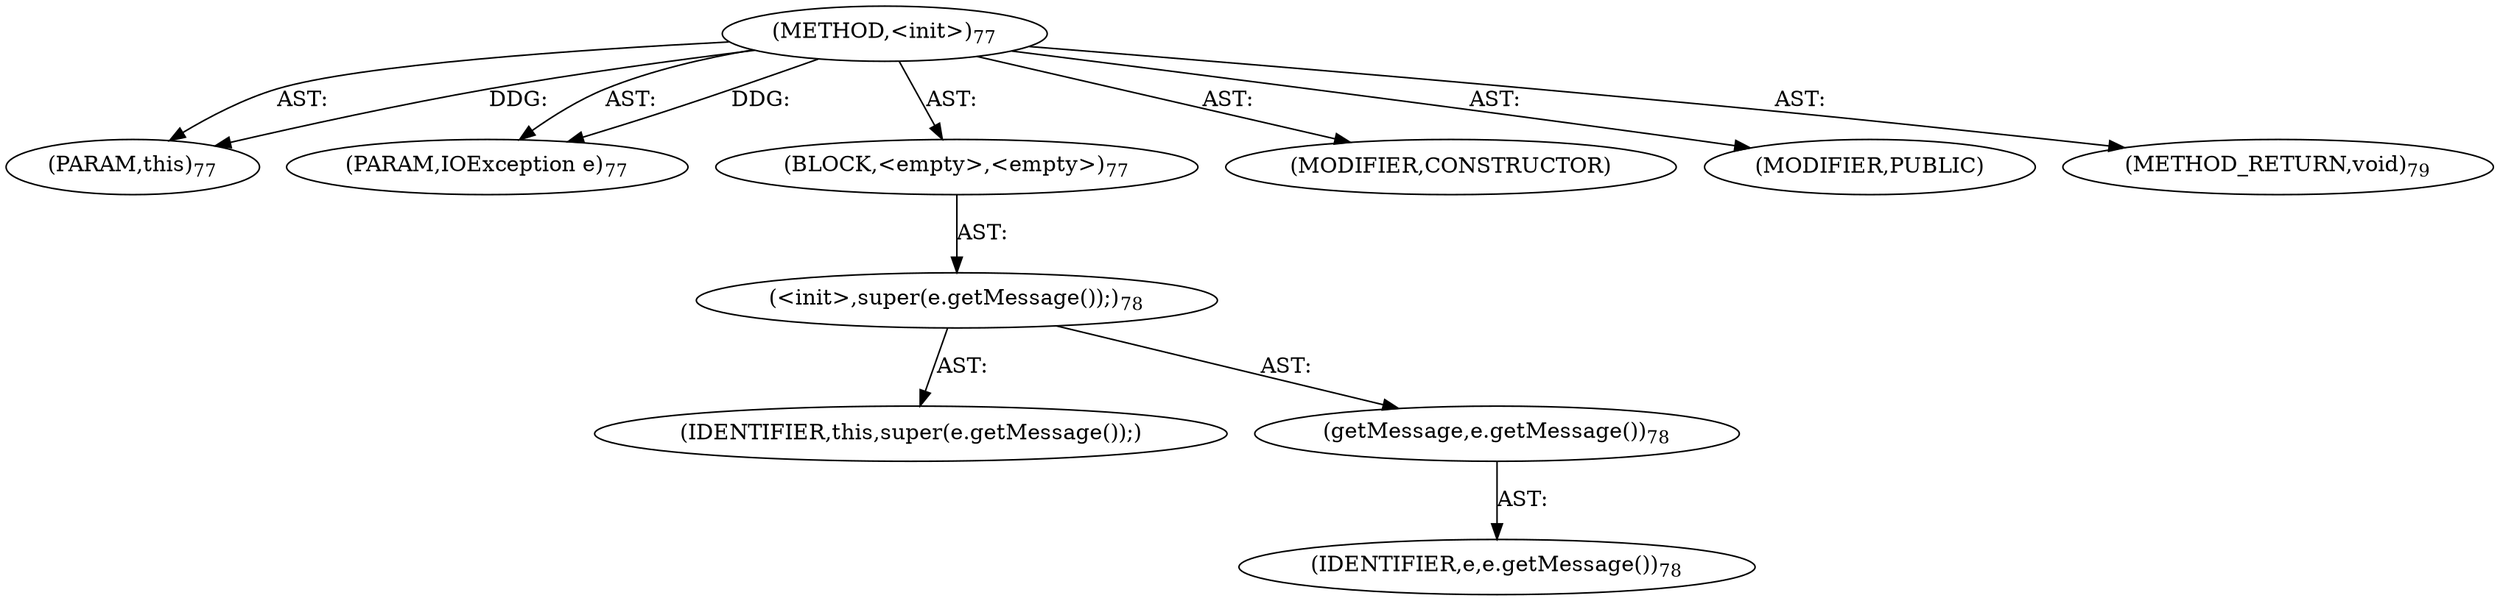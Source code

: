 digraph "&lt;init&gt;" {  
"111669149696" [label = <(METHOD,&lt;init&gt;)<SUB>77</SUB>> ]
"115964116992" [label = <(PARAM,this)<SUB>77</SUB>> ]
"115964116993" [label = <(PARAM,IOException e)<SUB>77</SUB>> ]
"25769803776" [label = <(BLOCK,&lt;empty&gt;,&lt;empty&gt;)<SUB>77</SUB>> ]
"30064771072" [label = <(&lt;init&gt;,super(e.getMessage());)<SUB>78</SUB>> ]
"68719476736" [label = <(IDENTIFIER,this,super(e.getMessage());)> ]
"30064771073" [label = <(getMessage,e.getMessage())<SUB>78</SUB>> ]
"68719476737" [label = <(IDENTIFIER,e,e.getMessage())<SUB>78</SUB>> ]
"133143986176" [label = <(MODIFIER,CONSTRUCTOR)> ]
"133143986177" [label = <(MODIFIER,PUBLIC)> ]
"128849018880" [label = <(METHOD_RETURN,void)<SUB>79</SUB>> ]
  "111669149696" -> "115964116992"  [ label = "AST: "] 
  "111669149696" -> "115964116993"  [ label = "AST: "] 
  "111669149696" -> "25769803776"  [ label = "AST: "] 
  "111669149696" -> "133143986176"  [ label = "AST: "] 
  "111669149696" -> "133143986177"  [ label = "AST: "] 
  "111669149696" -> "128849018880"  [ label = "AST: "] 
  "25769803776" -> "30064771072"  [ label = "AST: "] 
  "30064771072" -> "68719476736"  [ label = "AST: "] 
  "30064771072" -> "30064771073"  [ label = "AST: "] 
  "30064771073" -> "68719476737"  [ label = "AST: "] 
  "111669149696" -> "115964116992"  [ label = "DDG: "] 
  "111669149696" -> "115964116993"  [ label = "DDG: "] 
}
